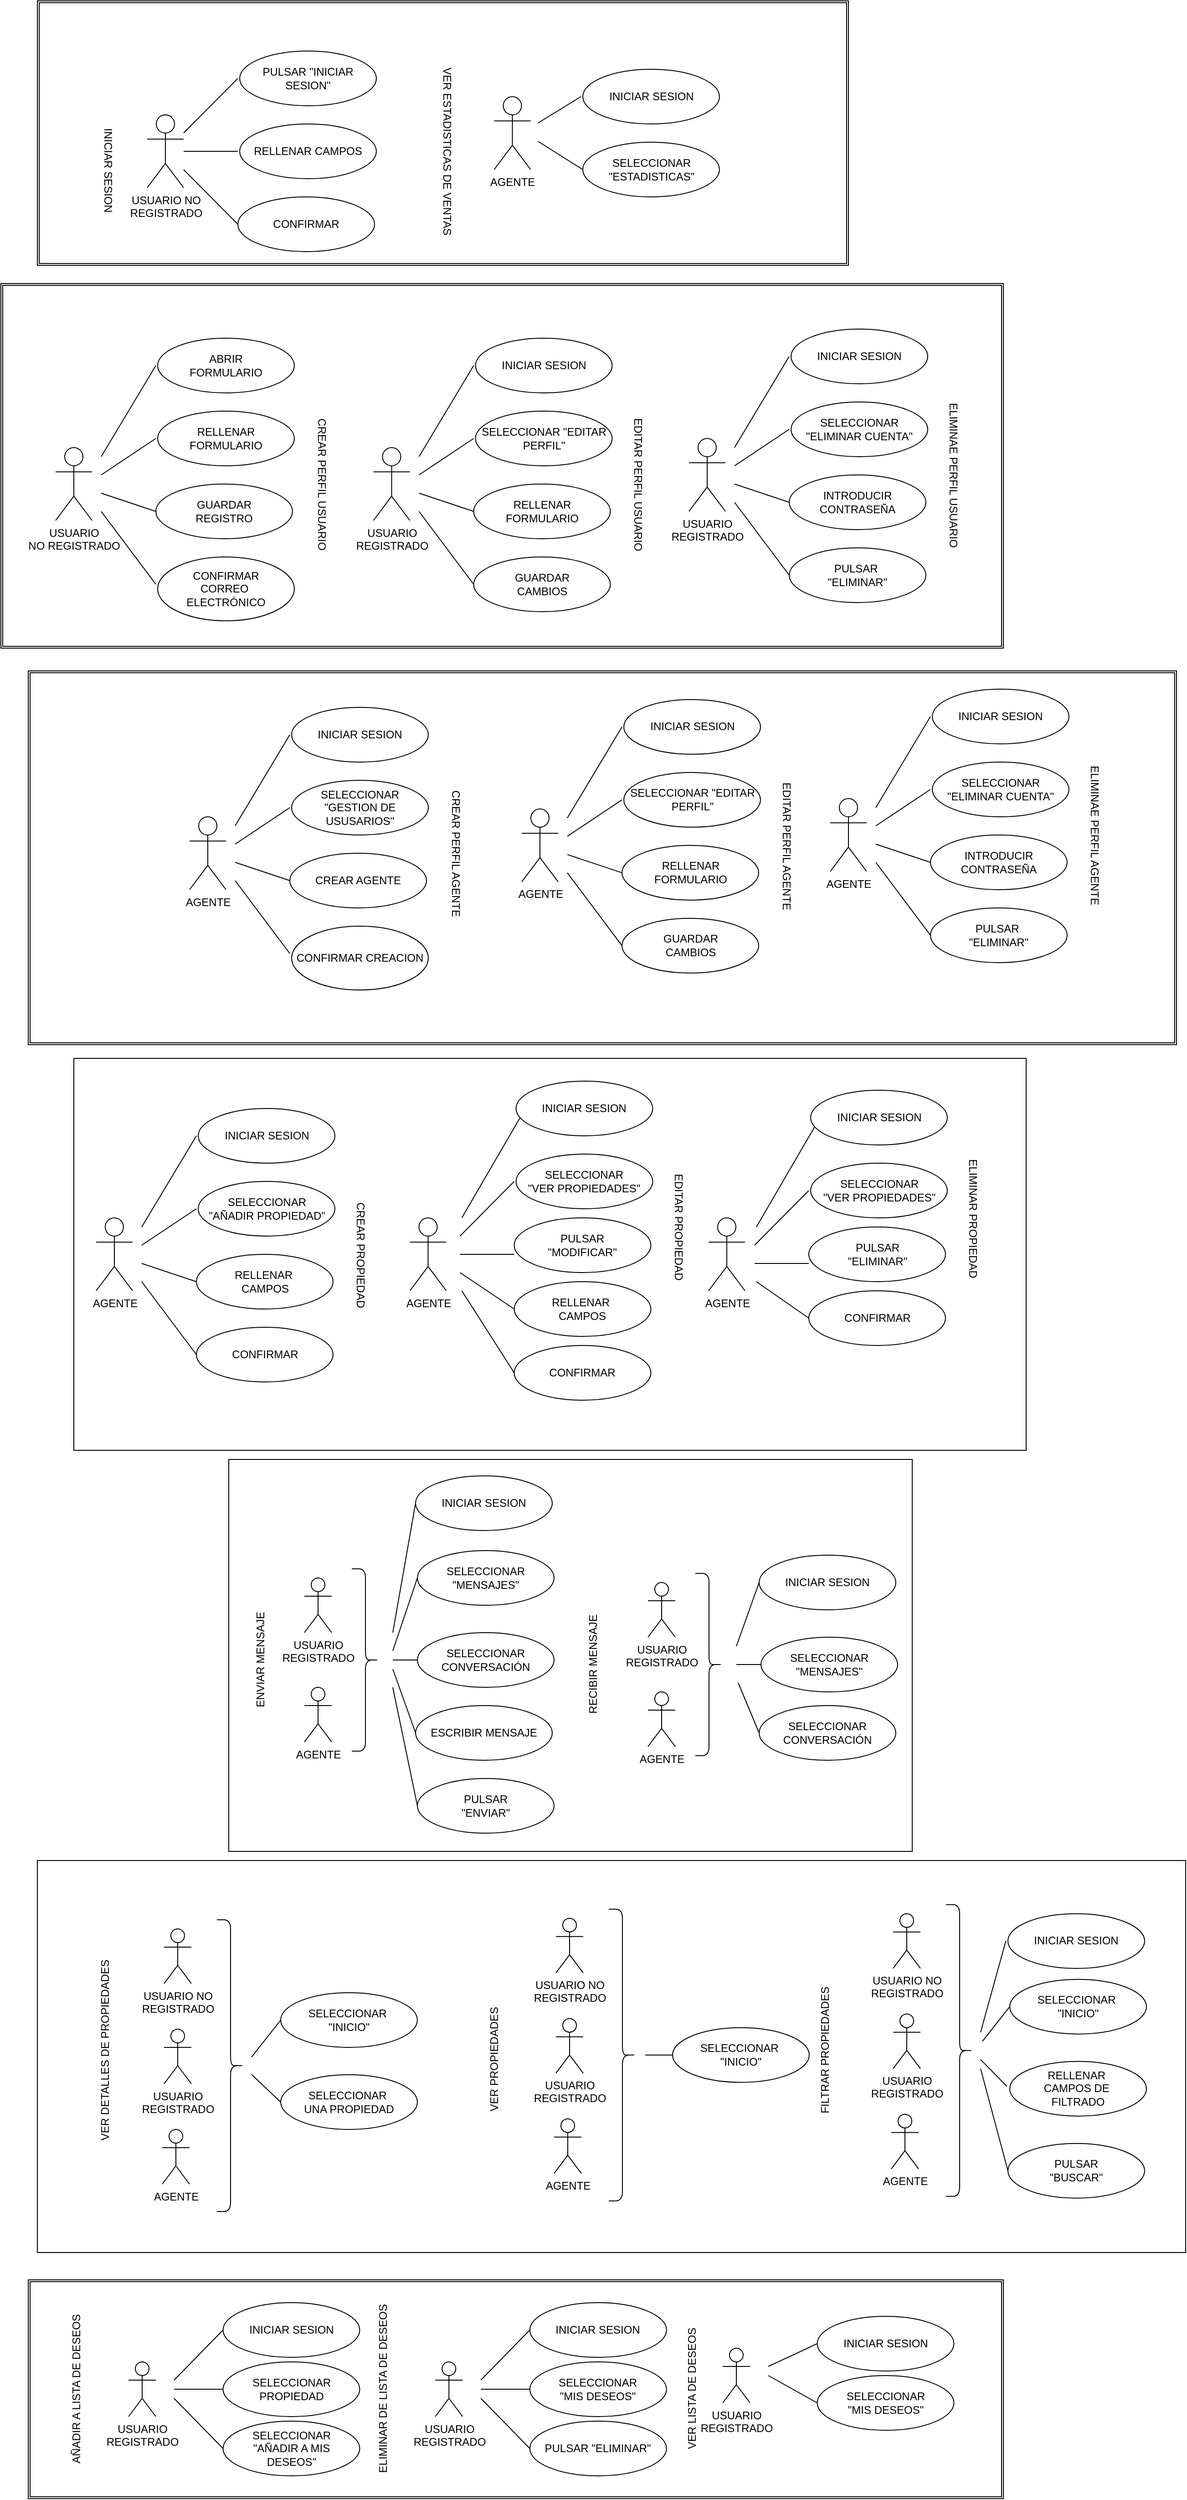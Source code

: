 <mxfile version="12.6.5" type="device"><diagram id="ynk-E4vtfNziUYDBdAYP" name="Page-1"><mxGraphModel dx="1385" dy="685" grid="1" gridSize="10" guides="1" tooltips="1" connect="1" arrows="1" fold="1" page="1" pageScale="1" pageWidth="827" pageHeight="1169" math="0" shadow="0"><root><mxCell id="0"/><mxCell id="1" parent="0"/><mxCell id="t_acJLf5edEPsZy-RERW-219" value="" style="shape=ext;double=1;rounded=0;whiteSpace=wrap;html=1;" vertex="1" parent="1"><mxGeometry x="350" y="3160" width="1070" height="240" as="geometry"/></mxCell><mxCell id="t_acJLf5edEPsZy-RERW-179" value="SELECCIONAR&lt;br&gt;PROPIEDAD" style="ellipse;whiteSpace=wrap;html=1;" vertex="1" parent="1"><mxGeometry x="563.75" y="3250" width="150" height="60" as="geometry"/></mxCell><mxCell id="t_acJLf5edEPsZy-RERW-180" value="" style="endArrow=none;html=1;fontStyle=1;exitX=0;exitY=0.5;exitDx=0;exitDy=0;" edge="1" parent="1" source="t_acJLf5edEPsZy-RERW-179"><mxGeometry width="50" height="50" relative="1" as="geometry"><mxPoint x="560" y="3280" as="sourcePoint"/><mxPoint x="510" y="3280" as="targetPoint"/></mxGeometry></mxCell><mxCell id="t_acJLf5edEPsZy-RERW-181" value="AÑADIR A LISTA DE DESEOS" style="text;html=1;align=center;verticalAlign=middle;resizable=0;points=[];autosize=1;rotation=-90;" vertex="1" parent="1"><mxGeometry x="313" y="3270" width="180" height="20" as="geometry"/></mxCell><mxCell id="t_acJLf5edEPsZy-RERW-182" value="SELECCIONAR&lt;br&gt;&quot;AÑADIR A MIS &lt;br&gt;DESEOS&quot;" style="ellipse;whiteSpace=wrap;html=1;" vertex="1" parent="1"><mxGeometry x="563.75" y="3315" width="150" height="60" as="geometry"/></mxCell><mxCell id="t_acJLf5edEPsZy-RERW-183" value="" style="endArrow=none;html=1;fontStyle=1;exitX=0;exitY=0.5;exitDx=0;exitDy=0;" edge="1" parent="1" source="t_acJLf5edEPsZy-RERW-182"><mxGeometry width="50" height="50" relative="1" as="geometry"><mxPoint x="570" y="3340" as="sourcePoint"/><mxPoint x="510" y="3290" as="targetPoint"/></mxGeometry></mxCell><mxCell id="t_acJLf5edEPsZy-RERW-184" value="USUARIO&lt;br&gt;REGISTRADO" style="shape=umlActor;verticalLabelPosition=bottom;labelBackgroundColor=#ffffff;verticalAlign=top;html=1;outlineConnect=0;" vertex="1" parent="1"><mxGeometry x="460" y="3250" width="30" height="60" as="geometry"/></mxCell><mxCell id="t_acJLf5edEPsZy-RERW-200" value="" style="group" vertex="1" connectable="0" parent="1"><mxGeometry x="400" y="1820" width="1061.5" height="430" as="geometry"/></mxCell><mxCell id="t_acJLf5edEPsZy-RERW-197" value="" style="rounded=0;whiteSpace=wrap;html=1;" vertex="1" parent="t_acJLf5edEPsZy-RERW-200"><mxGeometry width="1045" height="430" as="geometry"/></mxCell><mxCell id="t_acJLf5edEPsZy-RERW-75" value="AGENTE" style="shape=umlActor;verticalLabelPosition=bottom;labelBackgroundColor=#ffffff;verticalAlign=top;html=1;outlineConnect=0;" vertex="1" parent="t_acJLf5edEPsZy-RERW-200"><mxGeometry x="24.5" y="175" width="40" height="80" as="geometry"/></mxCell><mxCell id="t_acJLf5edEPsZy-RERW-76" value="" style="endArrow=none;html=1;entryX=0;entryY=0.5;entryDx=0;entryDy=0;" edge="1" parent="t_acJLf5edEPsZy-RERW-200"><mxGeometry width="50" height="50" relative="1" as="geometry"><mxPoint x="74.5" y="185" as="sourcePoint"/><mxPoint x="134.5" y="85" as="targetPoint"/></mxGeometry></mxCell><mxCell id="t_acJLf5edEPsZy-RERW-77" value="" style="endArrow=none;html=1;entryX=0;entryY=0.5;entryDx=0;entryDy=0;" edge="1" parent="t_acJLf5edEPsZy-RERW-200"><mxGeometry width="50" height="50" relative="1" as="geometry"><mxPoint x="74.5" y="205" as="sourcePoint"/><mxPoint x="134.5" y="165" as="targetPoint"/></mxGeometry></mxCell><mxCell id="t_acJLf5edEPsZy-RERW-78" value="" style="endArrow=none;html=1;exitX=0;exitY=0.5;exitDx=0;exitDy=0;" edge="1" parent="t_acJLf5edEPsZy-RERW-200"><mxGeometry width="50" height="50" relative="1" as="geometry"><mxPoint x="134.5" y="245" as="sourcePoint"/><mxPoint x="74.5" y="225" as="targetPoint"/></mxGeometry></mxCell><mxCell id="t_acJLf5edEPsZy-RERW-79" value="RELLENAR&amp;nbsp;&lt;br&gt;CAMPOS" style="ellipse;whiteSpace=wrap;html=1;" vertex="1" parent="t_acJLf5edEPsZy-RERW-200"><mxGeometry x="134.5" y="215" width="150" height="60" as="geometry"/></mxCell><mxCell id="t_acJLf5edEPsZy-RERW-80" value="SELECCIONAR&lt;br&gt;&quot;AÑADIR PROPIEDAD&quot;" style="ellipse;whiteSpace=wrap;html=1;" vertex="1" parent="t_acJLf5edEPsZy-RERW-200"><mxGeometry x="136.5" y="135" width="150" height="60" as="geometry"/></mxCell><mxCell id="t_acJLf5edEPsZy-RERW-81" value="INICIAR SESION" style="ellipse;whiteSpace=wrap;html=1;" vertex="1" parent="t_acJLf5edEPsZy-RERW-200"><mxGeometry x="136.5" y="55" width="150" height="60" as="geometry"/></mxCell><mxCell id="t_acJLf5edEPsZy-RERW-82" value="CONFIRMAR" style="ellipse;whiteSpace=wrap;html=1;" vertex="1" parent="t_acJLf5edEPsZy-RERW-200"><mxGeometry x="134.5" y="295" width="150" height="60" as="geometry"/></mxCell><mxCell id="t_acJLf5edEPsZy-RERW-83" value="" style="endArrow=none;html=1;exitX=0;exitY=0.5;exitDx=0;exitDy=0;" edge="1" parent="t_acJLf5edEPsZy-RERW-200" source="t_acJLf5edEPsZy-RERW-82"><mxGeometry width="50" height="50" relative="1" as="geometry"><mxPoint x="144.5" y="255" as="sourcePoint"/><mxPoint x="74.5" y="245" as="targetPoint"/></mxGeometry></mxCell><mxCell id="t_acJLf5edEPsZy-RERW-84" value="CREAR PROPIEDAD" style="text;html=1;align=center;verticalAlign=middle;resizable=0;points=[];autosize=1;rotation=90;" vertex="1" parent="t_acJLf5edEPsZy-RERW-200"><mxGeometry x="249.5" y="205" width="130" height="20" as="geometry"/></mxCell><mxCell id="t_acJLf5edEPsZy-RERW-85" value="AGENTE" style="shape=umlActor;verticalLabelPosition=bottom;labelBackgroundColor=#ffffff;verticalAlign=top;html=1;outlineConnect=0;" vertex="1" parent="t_acJLf5edEPsZy-RERW-200"><mxGeometry x="368.75" y="175" width="40" height="80" as="geometry"/></mxCell><mxCell id="t_acJLf5edEPsZy-RERW-86" value="" style="endArrow=none;html=1;entryX=0;entryY=0.5;entryDx=0;entryDy=0;" edge="1" parent="t_acJLf5edEPsZy-RERW-200"><mxGeometry width="50" height="50" relative="1" as="geometry"><mxPoint x="425.75" y="175" as="sourcePoint"/><mxPoint x="489.75" y="65" as="targetPoint"/></mxGeometry></mxCell><mxCell id="t_acJLf5edEPsZy-RERW-87" value="" style="endArrow=none;html=1;entryX=0;entryY=0.5;entryDx=0;entryDy=0;" edge="1" parent="t_acJLf5edEPsZy-RERW-200"><mxGeometry width="50" height="50" relative="1" as="geometry"><mxPoint x="423.75" y="195" as="sourcePoint"/><mxPoint x="483.25" y="135" as="targetPoint"/></mxGeometry></mxCell><mxCell id="t_acJLf5edEPsZy-RERW-88" value="" style="endArrow=none;html=1;exitX=0;exitY=0.5;exitDx=0;exitDy=0;" edge="1" parent="t_acJLf5edEPsZy-RERW-200"><mxGeometry width="50" height="50" relative="1" as="geometry"><mxPoint x="483.25" y="215" as="sourcePoint"/><mxPoint x="423.75" y="215" as="targetPoint"/></mxGeometry></mxCell><mxCell id="t_acJLf5edEPsZy-RERW-89" value="PULSAR&lt;br&gt;&quot;MODIFICAR&quot;" style="ellipse;whiteSpace=wrap;html=1;" vertex="1" parent="t_acJLf5edEPsZy-RERW-200"><mxGeometry x="483.25" y="175" width="150" height="60" as="geometry"/></mxCell><mxCell id="t_acJLf5edEPsZy-RERW-90" value="SELECCIONAR&lt;br&gt;&quot;VER PROPIEDADES&quot;" style="ellipse;whiteSpace=wrap;html=1;" vertex="1" parent="t_acJLf5edEPsZy-RERW-200"><mxGeometry x="485.25" y="105" width="150" height="60" as="geometry"/></mxCell><mxCell id="t_acJLf5edEPsZy-RERW-91" value="INICIAR SESION" style="ellipse;whiteSpace=wrap;html=1;" vertex="1" parent="t_acJLf5edEPsZy-RERW-200"><mxGeometry x="485.25" y="25" width="150" height="60" as="geometry"/></mxCell><mxCell id="t_acJLf5edEPsZy-RERW-92" value="RELLENAR&amp;nbsp;&lt;br&gt;CAMPOS" style="ellipse;whiteSpace=wrap;html=1;" vertex="1" parent="t_acJLf5edEPsZy-RERW-200"><mxGeometry x="483.25" y="245" width="150" height="60" as="geometry"/></mxCell><mxCell id="t_acJLf5edEPsZy-RERW-93" value="" style="endArrow=none;html=1;exitX=0;exitY=0.5;exitDx=0;exitDy=0;" edge="1" parent="t_acJLf5edEPsZy-RERW-200" source="t_acJLf5edEPsZy-RERW-92"><mxGeometry width="50" height="50" relative="1" as="geometry"><mxPoint x="493.25" y="225" as="sourcePoint"/><mxPoint x="423.75" y="235" as="targetPoint"/></mxGeometry></mxCell><mxCell id="t_acJLf5edEPsZy-RERW-94" value="EDITAR PROPIEDAD" style="text;html=1;align=center;verticalAlign=middle;resizable=0;points=[];autosize=1;rotation=90;" vertex="1" parent="t_acJLf5edEPsZy-RERW-200"><mxGeometry x="598.25" y="175" width="130" height="20" as="geometry"/></mxCell><mxCell id="t_acJLf5edEPsZy-RERW-95" value="CONFIRMAR" style="ellipse;whiteSpace=wrap;html=1;" vertex="1" parent="t_acJLf5edEPsZy-RERW-200"><mxGeometry x="483.25" y="315" width="150" height="60" as="geometry"/></mxCell><mxCell id="t_acJLf5edEPsZy-RERW-96" value="" style="endArrow=none;html=1;exitX=0;exitY=0.5;exitDx=0;exitDy=0;" edge="1" parent="t_acJLf5edEPsZy-RERW-200" source="t_acJLf5edEPsZy-RERW-95"><mxGeometry width="50" height="50" relative="1" as="geometry"><mxPoint x="493.25" y="285" as="sourcePoint"/><mxPoint x="425.75" y="255" as="targetPoint"/></mxGeometry></mxCell><mxCell id="t_acJLf5edEPsZy-RERW-97" value="AGENTE" style="shape=umlActor;verticalLabelPosition=bottom;labelBackgroundColor=#ffffff;verticalAlign=top;html=1;outlineConnect=0;" vertex="1" parent="t_acJLf5edEPsZy-RERW-200"><mxGeometry x="696.5" y="175" width="40" height="80" as="geometry"/></mxCell><mxCell id="t_acJLf5edEPsZy-RERW-98" value="" style="endArrow=none;html=1;entryX=0;entryY=0.5;entryDx=0;entryDy=0;" edge="1" parent="t_acJLf5edEPsZy-RERW-200"><mxGeometry width="50" height="50" relative="1" as="geometry"><mxPoint x="749" y="185" as="sourcePoint"/><mxPoint x="813" y="75" as="targetPoint"/></mxGeometry></mxCell><mxCell id="t_acJLf5edEPsZy-RERW-99" value="" style="endArrow=none;html=1;entryX=0;entryY=0.5;entryDx=0;entryDy=0;" edge="1" parent="t_acJLf5edEPsZy-RERW-200"><mxGeometry width="50" height="50" relative="1" as="geometry"><mxPoint x="747" y="205" as="sourcePoint"/><mxPoint x="806.5" y="145" as="targetPoint"/></mxGeometry></mxCell><mxCell id="t_acJLf5edEPsZy-RERW-100" value="" style="endArrow=none;html=1;exitX=0;exitY=0.5;exitDx=0;exitDy=0;" edge="1" parent="t_acJLf5edEPsZy-RERW-200"><mxGeometry width="50" height="50" relative="1" as="geometry"><mxPoint x="806.5" y="225" as="sourcePoint"/><mxPoint x="747" y="225" as="targetPoint"/></mxGeometry></mxCell><mxCell id="t_acJLf5edEPsZy-RERW-101" value="PULSAR&lt;br&gt;&quot;ELIMINAR&quot;" style="ellipse;whiteSpace=wrap;html=1;" vertex="1" parent="t_acJLf5edEPsZy-RERW-200"><mxGeometry x="806.5" y="185" width="150" height="60" as="geometry"/></mxCell><mxCell id="t_acJLf5edEPsZy-RERW-102" value="SELECCIONAR&lt;br&gt;&quot;VER PROPIEDADES&quot;" style="ellipse;whiteSpace=wrap;html=1;" vertex="1" parent="t_acJLf5edEPsZy-RERW-200"><mxGeometry x="808.5" y="115" width="150" height="60" as="geometry"/></mxCell><mxCell id="t_acJLf5edEPsZy-RERW-103" value="INICIAR SESION" style="ellipse;whiteSpace=wrap;html=1;" vertex="1" parent="t_acJLf5edEPsZy-RERW-200"><mxGeometry x="808.5" y="35" width="150" height="60" as="geometry"/></mxCell><mxCell id="t_acJLf5edEPsZy-RERW-104" value="ELIMINAR PROPIEDAD" style="text;html=1;align=center;verticalAlign=middle;resizable=0;points=[];autosize=1;rotation=90;" vertex="1" parent="t_acJLf5edEPsZy-RERW-200"><mxGeometry x="911.5" y="165" width="150" height="20" as="geometry"/></mxCell><mxCell id="t_acJLf5edEPsZy-RERW-105" value="CONFIRMAR" style="ellipse;whiteSpace=wrap;html=1;" vertex="1" parent="t_acJLf5edEPsZy-RERW-200"><mxGeometry x="806.5" y="255" width="150" height="60" as="geometry"/></mxCell><mxCell id="t_acJLf5edEPsZy-RERW-106" value="" style="endArrow=none;html=1;exitX=0;exitY=0.5;exitDx=0;exitDy=0;" edge="1" parent="t_acJLf5edEPsZy-RERW-200" source="t_acJLf5edEPsZy-RERW-105"><mxGeometry width="50" height="50" relative="1" as="geometry"><mxPoint x="816.5" y="295" as="sourcePoint"/><mxPoint x="749" y="245" as="targetPoint"/></mxGeometry></mxCell><mxCell id="t_acJLf5edEPsZy-RERW-201" value="INICIAR SESION" style="ellipse;whiteSpace=wrap;html=1;" vertex="1" parent="1"><mxGeometry x="563.75" y="3185" width="150" height="60" as="geometry"/></mxCell><mxCell id="t_acJLf5edEPsZy-RERW-202" value="" style="endArrow=none;html=1;fontStyle=1;exitX=0;exitY=0.5;exitDx=0;exitDy=0;" edge="1" parent="1" source="t_acJLf5edEPsZy-RERW-201"><mxGeometry width="50" height="50" relative="1" as="geometry"><mxPoint x="573.75" y="3355.0" as="sourcePoint"/><mxPoint x="510" y="3270" as="targetPoint"/></mxGeometry></mxCell><mxCell id="t_acJLf5edEPsZy-RERW-203" value="SELECCIONAR&lt;br&gt;&quot;MIS DESEOS&quot;" style="ellipse;whiteSpace=wrap;html=1;" vertex="1" parent="1"><mxGeometry x="900.38" y="3250" width="150" height="60" as="geometry"/></mxCell><mxCell id="t_acJLf5edEPsZy-RERW-204" value="" style="endArrow=none;html=1;fontStyle=1;exitX=0;exitY=0.5;exitDx=0;exitDy=0;" edge="1" parent="1" source="t_acJLf5edEPsZy-RERW-203"><mxGeometry width="50" height="50" relative="1" as="geometry"><mxPoint x="896.63" y="3280" as="sourcePoint"/><mxPoint x="846.63" y="3280" as="targetPoint"/></mxGeometry></mxCell><mxCell id="t_acJLf5edEPsZy-RERW-205" value="ELIMINAR DE LISTA DE DESEOS" style="text;html=1;align=center;verticalAlign=middle;resizable=0;points=[];autosize=1;rotation=-90;" vertex="1" parent="1"><mxGeometry x="639.63" y="3270" width="200" height="20" as="geometry"/></mxCell><mxCell id="t_acJLf5edEPsZy-RERW-206" value="PULSAR &quot;ELIMINAR&quot;" style="ellipse;whiteSpace=wrap;html=1;" vertex="1" parent="1"><mxGeometry x="900.38" y="3315" width="150" height="60" as="geometry"/></mxCell><mxCell id="t_acJLf5edEPsZy-RERW-207" value="" style="endArrow=none;html=1;fontStyle=1;exitX=0;exitY=0.5;exitDx=0;exitDy=0;" edge="1" parent="1" source="t_acJLf5edEPsZy-RERW-206"><mxGeometry width="50" height="50" relative="1" as="geometry"><mxPoint x="906.63" y="3340" as="sourcePoint"/><mxPoint x="846.63" y="3290" as="targetPoint"/></mxGeometry></mxCell><mxCell id="t_acJLf5edEPsZy-RERW-208" value="USUARIO&lt;br&gt;REGISTRADO" style="shape=umlActor;verticalLabelPosition=bottom;labelBackgroundColor=#ffffff;verticalAlign=top;html=1;outlineConnect=0;" vertex="1" parent="1"><mxGeometry x="796.63" y="3250" width="30" height="60" as="geometry"/></mxCell><mxCell id="t_acJLf5edEPsZy-RERW-209" value="INICIAR SESION" style="ellipse;whiteSpace=wrap;html=1;" vertex="1" parent="1"><mxGeometry x="900.38" y="3185" width="150" height="60" as="geometry"/></mxCell><mxCell id="t_acJLf5edEPsZy-RERW-210" value="" style="endArrow=none;html=1;fontStyle=1;exitX=0;exitY=0.5;exitDx=0;exitDy=0;" edge="1" parent="1" source="t_acJLf5edEPsZy-RERW-209"><mxGeometry width="50" height="50" relative="1" as="geometry"><mxPoint x="910.38" y="3355.0" as="sourcePoint"/><mxPoint x="846.63" y="3270" as="targetPoint"/></mxGeometry></mxCell><mxCell id="t_acJLf5edEPsZy-RERW-211" value="SELECCIONAR&lt;br&gt;&quot;MIS DESEOS&quot;" style="ellipse;whiteSpace=wrap;html=1;" vertex="1" parent="1"><mxGeometry x="1215.75" y="3265" width="150" height="60" as="geometry"/></mxCell><mxCell id="t_acJLf5edEPsZy-RERW-212" value="" style="endArrow=none;html=1;fontStyle=1;exitX=0;exitY=0.5;exitDx=0;exitDy=0;" edge="1" parent="1" source="t_acJLf5edEPsZy-RERW-211"><mxGeometry width="50" height="50" relative="1" as="geometry"><mxPoint x="1212" y="3265" as="sourcePoint"/><mxPoint x="1162" y="3265" as="targetPoint"/></mxGeometry></mxCell><mxCell id="t_acJLf5edEPsZy-RERW-215" value="USUARIO&lt;br&gt;REGISTRADO" style="shape=umlActor;verticalLabelPosition=bottom;labelBackgroundColor=#ffffff;verticalAlign=top;html=1;outlineConnect=0;" vertex="1" parent="1"><mxGeometry x="1112" y="3235" width="30" height="60" as="geometry"/></mxCell><mxCell id="t_acJLf5edEPsZy-RERW-216" value="INICIAR SESION" style="ellipse;whiteSpace=wrap;html=1;" vertex="1" parent="1"><mxGeometry x="1215.75" y="3200" width="150" height="60" as="geometry"/></mxCell><mxCell id="t_acJLf5edEPsZy-RERW-217" value="" style="endArrow=none;html=1;fontStyle=1;exitX=0;exitY=0.5;exitDx=0;exitDy=0;" edge="1" parent="1" source="t_acJLf5edEPsZy-RERW-216"><mxGeometry width="50" height="50" relative="1" as="geometry"><mxPoint x="1225.75" y="3340.0" as="sourcePoint"/><mxPoint x="1162" y="3255" as="targetPoint"/></mxGeometry></mxCell><mxCell id="t_acJLf5edEPsZy-RERW-218" value="VER LISTA DE DESEOS" style="text;html=1;align=center;verticalAlign=middle;resizable=0;points=[];autosize=1;rotation=-90;" vertex="1" parent="1"><mxGeometry x="1003.5" y="3270" width="150" height="20" as="geometry"/></mxCell><mxCell id="t_acJLf5edEPsZy-RERW-220" value="" style="group" vertex="1" connectable="0" parent="1"><mxGeometry x="545" y="2260" width="775" height="430" as="geometry"/></mxCell><mxCell id="t_acJLf5edEPsZy-RERW-195" value="" style="rounded=0;whiteSpace=wrap;html=1;" vertex="1" parent="t_acJLf5edEPsZy-RERW-220"><mxGeometry x="25" width="750" height="430" as="geometry"/></mxCell><mxCell id="t_acJLf5edEPsZy-RERW-138" value="USUARIO&lt;br&gt;REGISTRADO" style="shape=umlActor;verticalLabelPosition=bottom;labelBackgroundColor=#ffffff;verticalAlign=top;html=1;outlineConnect=0;" vertex="1" parent="t_acJLf5edEPsZy-RERW-220"><mxGeometry x="108" y="130" width="30" height="60" as="geometry"/></mxCell><mxCell id="t_acJLf5edEPsZy-RERW-139" value="AGENTE" style="shape=umlActor;verticalLabelPosition=bottom;labelBackgroundColor=#ffffff;verticalAlign=top;html=1;outlineConnect=0;" vertex="1" parent="t_acJLf5edEPsZy-RERW-220"><mxGeometry x="108" y="250" width="30" height="60" as="geometry"/></mxCell><mxCell id="t_acJLf5edEPsZy-RERW-140" value="" style="shape=curlyBracket;whiteSpace=wrap;html=1;rounded=1;rotation=-180;" vertex="1" parent="t_acJLf5edEPsZy-RERW-220"><mxGeometry x="160" y="120" width="30" height="200" as="geometry"/></mxCell><mxCell id="t_acJLf5edEPsZy-RERW-141" value="SELECCIONAR&lt;br&gt;&quot;MENSAJES&quot;" style="ellipse;whiteSpace=wrap;html=1;" vertex="1" parent="t_acJLf5edEPsZy-RERW-220"><mxGeometry x="232" y="100" width="150" height="60" as="geometry"/></mxCell><mxCell id="t_acJLf5edEPsZy-RERW-142" value="" style="endArrow=none;html=1;exitX=0;exitY=0.5;exitDx=0;exitDy=0;fontStyle=1" edge="1" parent="t_acJLf5edEPsZy-RERW-220" source="t_acJLf5edEPsZy-RERW-141"><mxGeometry width="50" height="50" relative="1" as="geometry"><mxPoint x="741.5" y="210" as="sourcePoint"/><mxPoint x="205" y="210" as="targetPoint"/></mxGeometry></mxCell><mxCell id="t_acJLf5edEPsZy-RERW-143" value="ENVIAR MENSAJE" style="text;html=1;align=center;verticalAlign=middle;resizable=0;points=[];autosize=1;rotation=-90;" vertex="1" parent="t_acJLf5edEPsZy-RERW-220"><mxGeometry y="210" width="120" height="20" as="geometry"/></mxCell><mxCell id="t_acJLf5edEPsZy-RERW-144" value="SELECCIONAR&lt;br&gt;CONVERSACIÓN" style="ellipse;whiteSpace=wrap;html=1;" vertex="1" parent="t_acJLf5edEPsZy-RERW-220"><mxGeometry x="232" y="190" width="150" height="60" as="geometry"/></mxCell><mxCell id="t_acJLf5edEPsZy-RERW-145" value="ESCRIBIR MENSAJE" style="ellipse;whiteSpace=wrap;html=1;" vertex="1" parent="t_acJLf5edEPsZy-RERW-220"><mxGeometry x="230" y="270" width="150" height="60" as="geometry"/></mxCell><mxCell id="t_acJLf5edEPsZy-RERW-146" value="" style="endArrow=none;html=1;fontStyle=1" edge="1" parent="t_acJLf5edEPsZy-RERW-220"><mxGeometry width="50" height="50" relative="1" as="geometry"><mxPoint x="232" y="220" as="sourcePoint"/><mxPoint x="205" y="220" as="targetPoint"/></mxGeometry></mxCell><mxCell id="t_acJLf5edEPsZy-RERW-147" value="" style="endArrow=none;html=1;fontStyle=1;exitX=0;exitY=0.5;exitDx=0;exitDy=0;" edge="1" parent="t_acJLf5edEPsZy-RERW-220" source="t_acJLf5edEPsZy-RERW-148"><mxGeometry width="50" height="50" relative="1" as="geometry"><mxPoint x="242.0" y="220" as="sourcePoint"/><mxPoint x="205" y="250" as="targetPoint"/></mxGeometry></mxCell><mxCell id="t_acJLf5edEPsZy-RERW-148" value="PULSAR&lt;br&gt;&quot;ENVIAR&quot;" style="ellipse;whiteSpace=wrap;html=1;" vertex="1" parent="t_acJLf5edEPsZy-RERW-220"><mxGeometry x="232" y="350" width="150" height="60" as="geometry"/></mxCell><mxCell id="t_acJLf5edEPsZy-RERW-151" value="" style="endArrow=none;html=1;fontStyle=1;exitX=0;exitY=0.5;exitDx=0;exitDy=0;" edge="1" parent="t_acJLf5edEPsZy-RERW-220" source="t_acJLf5edEPsZy-RERW-145"><mxGeometry width="50" height="50" relative="1" as="geometry"><mxPoint x="242" y="230" as="sourcePoint"/><mxPoint x="205" y="230" as="targetPoint"/></mxGeometry></mxCell><mxCell id="t_acJLf5edEPsZy-RERW-156" value="SELECCIONAR&lt;br&gt;&quot;MENSAJES&quot;" style="ellipse;whiteSpace=wrap;html=1;" vertex="1" parent="t_acJLf5edEPsZy-RERW-220"><mxGeometry x="609" y="195" width="150" height="60" as="geometry"/></mxCell><mxCell id="t_acJLf5edEPsZy-RERW-157" value="" style="endArrow=none;html=1;exitX=0;exitY=0.5;exitDx=0;exitDy=0;fontStyle=1" edge="1" parent="t_acJLf5edEPsZy-RERW-220" source="t_acJLf5edEPsZy-RERW-156"><mxGeometry width="50" height="50" relative="1" as="geometry"><mxPoint x="1118.5" y="225" as="sourcePoint"/><mxPoint x="582" y="225" as="targetPoint"/></mxGeometry></mxCell><mxCell id="t_acJLf5edEPsZy-RERW-158" value="RECIBIR MENSAJE" style="text;html=1;align=center;verticalAlign=middle;resizable=0;points=[];autosize=1;rotation=-90;" vertex="1" parent="t_acJLf5edEPsZy-RERW-220"><mxGeometry x="365" y="215" width="120" height="20" as="geometry"/></mxCell><mxCell id="t_acJLf5edEPsZy-RERW-159" value="SELECCIONAR&lt;br&gt;CONVERSACIÓN" style="ellipse;whiteSpace=wrap;html=1;" vertex="1" parent="t_acJLf5edEPsZy-RERW-220"><mxGeometry x="607" y="270" width="150" height="60" as="geometry"/></mxCell><mxCell id="t_acJLf5edEPsZy-RERW-161" value="" style="endArrow=none;html=1;fontStyle=1;exitX=0;exitY=0.5;exitDx=0;exitDy=0;" edge="1" parent="t_acJLf5edEPsZy-RERW-220" source="t_acJLf5edEPsZy-RERW-159"><mxGeometry width="50" height="50" relative="1" as="geometry"><mxPoint x="609" y="235" as="sourcePoint"/><mxPoint x="584" y="245" as="targetPoint"/></mxGeometry></mxCell><mxCell id="t_acJLf5edEPsZy-RERW-167" value="USUARIO&lt;br&gt;REGISTRADO" style="shape=umlActor;verticalLabelPosition=bottom;labelBackgroundColor=#ffffff;verticalAlign=top;html=1;outlineConnect=0;" vertex="1" parent="t_acJLf5edEPsZy-RERW-220"><mxGeometry x="485" y="135" width="30" height="60" as="geometry"/></mxCell><mxCell id="t_acJLf5edEPsZy-RERW-168" value="AGENTE" style="shape=umlActor;verticalLabelPosition=bottom;labelBackgroundColor=#ffffff;verticalAlign=top;html=1;outlineConnect=0;" vertex="1" parent="t_acJLf5edEPsZy-RERW-220"><mxGeometry x="485" y="255" width="30" height="60" as="geometry"/></mxCell><mxCell id="t_acJLf5edEPsZy-RERW-169" value="" style="shape=curlyBracket;whiteSpace=wrap;html=1;rounded=1;rotation=-180;" vertex="1" parent="t_acJLf5edEPsZy-RERW-220"><mxGeometry x="537" y="125" width="30" height="200" as="geometry"/></mxCell><mxCell id="t_acJLf5edEPsZy-RERW-188" value="INICIAR SESION" style="ellipse;whiteSpace=wrap;html=1;" vertex="1" parent="t_acJLf5edEPsZy-RERW-220"><mxGeometry x="230" y="18" width="150" height="60" as="geometry"/></mxCell><mxCell id="t_acJLf5edEPsZy-RERW-190" value="" style="endArrow=none;html=1;exitX=0;exitY=0.5;exitDx=0;exitDy=0;fontStyle=1" edge="1" parent="t_acJLf5edEPsZy-RERW-220" source="t_acJLf5edEPsZy-RERW-188"><mxGeometry width="50" height="50" relative="1" as="geometry"><mxPoint x="242" y="140" as="sourcePoint"/><mxPoint x="205" y="190" as="targetPoint"/></mxGeometry></mxCell><mxCell id="t_acJLf5edEPsZy-RERW-191" value="INICIAR SESION" style="ellipse;whiteSpace=wrap;html=1;" vertex="1" parent="t_acJLf5edEPsZy-RERW-220"><mxGeometry x="607" y="105" width="150" height="60" as="geometry"/></mxCell><mxCell id="t_acJLf5edEPsZy-RERW-192" value="" style="endArrow=none;html=1;fontStyle=1;exitX=0;exitY=0.5;exitDx=0;exitDy=0;" edge="1" parent="t_acJLf5edEPsZy-RERW-220" source="t_acJLf5edEPsZy-RERW-191"><mxGeometry width="50" height="50" relative="1" as="geometry"><mxPoint x="617.0" y="310" as="sourcePoint"/><mxPoint x="582" y="205" as="targetPoint"/></mxGeometry></mxCell><mxCell id="t_acJLf5edEPsZy-RERW-221" value="" style="group" vertex="1" connectable="0" parent="1"><mxGeometry x="350" y="1395" width="1260" height="410" as="geometry"/></mxCell><mxCell id="t_acJLf5edEPsZy-RERW-199" value="" style="shape=ext;double=1;rounded=0;whiteSpace=wrap;html=1;" vertex="1" parent="t_acJLf5edEPsZy-RERW-221"><mxGeometry width="1260" height="410" as="geometry"/></mxCell><mxCell id="t_acJLf5edEPsZy-RERW-31" value="CONFIRMAR CREACION" style="ellipse;whiteSpace=wrap;html=1;" vertex="1" parent="t_acJLf5edEPsZy-RERW-221"><mxGeometry x="289" y="280" width="150" height="70" as="geometry"/></mxCell><mxCell id="t_acJLf5edEPsZy-RERW-32" value="AGENTE" style="shape=umlActor;verticalLabelPosition=bottom;labelBackgroundColor=#ffffff;verticalAlign=top;html=1;outlineConnect=0;" vertex="1" parent="t_acJLf5edEPsZy-RERW-221"><mxGeometry x="541.5" y="151.43" width="40" height="80" as="geometry"/></mxCell><mxCell id="t_acJLf5edEPsZy-RERW-33" value="" style="endArrow=none;html=1;entryX=0;entryY=0.5;entryDx=0;entryDy=0;" edge="1" parent="t_acJLf5edEPsZy-RERW-221"><mxGeometry width="50" height="50" relative="1" as="geometry"><mxPoint x="591.5" y="161.43" as="sourcePoint"/><mxPoint x="651.5" y="61.43" as="targetPoint"/></mxGeometry></mxCell><mxCell id="t_acJLf5edEPsZy-RERW-34" value="" style="endArrow=none;html=1;entryX=0;entryY=0.5;entryDx=0;entryDy=0;" edge="1" parent="t_acJLf5edEPsZy-RERW-221"><mxGeometry width="50" height="50" relative="1" as="geometry"><mxPoint x="591.5" y="181.43" as="sourcePoint"/><mxPoint x="651.5" y="141.43" as="targetPoint"/></mxGeometry></mxCell><mxCell id="t_acJLf5edEPsZy-RERW-35" value="" style="endArrow=none;html=1;exitX=0;exitY=0.5;exitDx=0;exitDy=0;" edge="1" parent="t_acJLf5edEPsZy-RERW-221"><mxGeometry width="50" height="50" relative="1" as="geometry"><mxPoint x="651.5" y="221.43" as="sourcePoint"/><mxPoint x="591.5" y="201.43" as="targetPoint"/></mxGeometry></mxCell><mxCell id="t_acJLf5edEPsZy-RERW-36" value="RELLENAR&lt;br&gt;FORMULARIO" style="ellipse;whiteSpace=wrap;html=1;" vertex="1" parent="t_acJLf5edEPsZy-RERW-221"><mxGeometry x="651.5" y="191.43" width="150" height="60" as="geometry"/></mxCell><mxCell id="t_acJLf5edEPsZy-RERW-37" value="SELECCIONAR &quot;EDITAR PERFIL&quot;" style="ellipse;whiteSpace=wrap;html=1;" vertex="1" parent="t_acJLf5edEPsZy-RERW-221"><mxGeometry x="653.5" y="111.43" width="150" height="60" as="geometry"/></mxCell><mxCell id="t_acJLf5edEPsZy-RERW-38" value="INICIAR SESION" style="ellipse;whiteSpace=wrap;html=1;" vertex="1" parent="t_acJLf5edEPsZy-RERW-221"><mxGeometry x="653.5" y="31.43" width="150" height="60" as="geometry"/></mxCell><mxCell id="t_acJLf5edEPsZy-RERW-39" value="GUARDAR&lt;br&gt;CAMBIOS" style="ellipse;whiteSpace=wrap;html=1;" vertex="1" parent="t_acJLf5edEPsZy-RERW-221"><mxGeometry x="651.5" y="271.43" width="150" height="60" as="geometry"/></mxCell><mxCell id="t_acJLf5edEPsZy-RERW-40" value="" style="endArrow=none;html=1;exitX=0;exitY=0.5;exitDx=0;exitDy=0;" edge="1" parent="t_acJLf5edEPsZy-RERW-221" source="t_acJLf5edEPsZy-RERW-39"><mxGeometry width="50" height="50" relative="1" as="geometry"><mxPoint x="661.5" y="231.43" as="sourcePoint"/><mxPoint x="591.5" y="221.43" as="targetPoint"/></mxGeometry></mxCell><mxCell id="t_acJLf5edEPsZy-RERW-41" value="SELECCIONAR&lt;br&gt;&quot;GESTION DE USUSARIOS&quot;" style="ellipse;whiteSpace=wrap;html=1;" vertex="1" parent="t_acJLf5edEPsZy-RERW-221"><mxGeometry x="289" y="120" width="150" height="60" as="geometry"/></mxCell><mxCell id="t_acJLf5edEPsZy-RERW-42" value="INICIAR SESION" style="ellipse;whiteSpace=wrap;html=1;" vertex="1" parent="t_acJLf5edEPsZy-RERW-221"><mxGeometry x="289" y="40" width="150" height="60" as="geometry"/></mxCell><mxCell id="t_acJLf5edEPsZy-RERW-43" value="AGENTE" style="shape=umlActor;verticalLabelPosition=bottom;labelBackgroundColor=#ffffff;verticalAlign=top;html=1;outlineConnect=0;" vertex="1" parent="t_acJLf5edEPsZy-RERW-221"><mxGeometry x="177" y="160" width="40" height="80" as="geometry"/></mxCell><mxCell id="t_acJLf5edEPsZy-RERW-44" value="" style="endArrow=none;html=1;entryX=0;entryY=0.5;entryDx=0;entryDy=0;" edge="1" parent="t_acJLf5edEPsZy-RERW-221"><mxGeometry width="50" height="50" relative="1" as="geometry"><mxPoint x="227" y="170" as="sourcePoint"/><mxPoint x="287" y="70" as="targetPoint"/></mxGeometry></mxCell><mxCell id="t_acJLf5edEPsZy-RERW-45" value="" style="endArrow=none;html=1;entryX=0;entryY=0.5;entryDx=0;entryDy=0;" edge="1" parent="t_acJLf5edEPsZy-RERW-221"><mxGeometry width="50" height="50" relative="1" as="geometry"><mxPoint x="227" y="190" as="sourcePoint"/><mxPoint x="287" y="150" as="targetPoint"/></mxGeometry></mxCell><mxCell id="t_acJLf5edEPsZy-RERW-46" value="" style="endArrow=none;html=1;exitX=0;exitY=0.5;exitDx=0;exitDy=0;" edge="1" parent="t_acJLf5edEPsZy-RERW-221"><mxGeometry width="50" height="50" relative="1" as="geometry"><mxPoint x="287" y="230" as="sourcePoint"/><mxPoint x="227" y="210" as="targetPoint"/></mxGeometry></mxCell><mxCell id="t_acJLf5edEPsZy-RERW-47" value="CREAR AGENTE" style="ellipse;whiteSpace=wrap;html=1;" vertex="1" parent="t_acJLf5edEPsZy-RERW-221"><mxGeometry x="287" y="200" width="150" height="60" as="geometry"/></mxCell><mxCell id="t_acJLf5edEPsZy-RERW-48" value="" style="endArrow=none;html=1;exitX=0;exitY=0.5;exitDx=0;exitDy=0;" edge="1" parent="t_acJLf5edEPsZy-RERW-221"><mxGeometry width="50" height="50" relative="1" as="geometry"><mxPoint x="287.0" y="310" as="sourcePoint"/><mxPoint x="227" y="230" as="targetPoint"/></mxGeometry></mxCell><mxCell id="t_acJLf5edEPsZy-RERW-49" value="CREAR PERFIL AGENTE" style="text;html=1;align=center;verticalAlign=middle;resizable=0;points=[];autosize=1;rotation=90;" vertex="1" parent="t_acJLf5edEPsZy-RERW-221"><mxGeometry x="394" y="190" width="150" height="20" as="geometry"/></mxCell><mxCell id="t_acJLf5edEPsZy-RERW-50" value="EDITAR PERFIL AGENTE" style="text;html=1;align=center;verticalAlign=middle;resizable=0;points=[];autosize=1;rotation=90;" vertex="1" parent="t_acJLf5edEPsZy-RERW-221"><mxGeometry x="751.5" y="181.43" width="160" height="20" as="geometry"/></mxCell><mxCell id="t_acJLf5edEPsZy-RERW-51" value="AGENTE" style="shape=umlActor;verticalLabelPosition=bottom;labelBackgroundColor=#ffffff;verticalAlign=top;html=1;outlineConnect=0;" vertex="1" parent="t_acJLf5edEPsZy-RERW-221"><mxGeometry x="880" y="140" width="40" height="80" as="geometry"/></mxCell><mxCell id="t_acJLf5edEPsZy-RERW-52" value="" style="endArrow=none;html=1;entryX=0;entryY=0.5;entryDx=0;entryDy=0;" edge="1" parent="t_acJLf5edEPsZy-RERW-221"><mxGeometry width="50" height="50" relative="1" as="geometry"><mxPoint x="930" y="150" as="sourcePoint"/><mxPoint x="990" y="50" as="targetPoint"/></mxGeometry></mxCell><mxCell id="t_acJLf5edEPsZy-RERW-53" value="" style="endArrow=none;html=1;entryX=0;entryY=0.5;entryDx=0;entryDy=0;" edge="1" parent="t_acJLf5edEPsZy-RERW-221"><mxGeometry width="50" height="50" relative="1" as="geometry"><mxPoint x="930" y="170" as="sourcePoint"/><mxPoint x="990" y="130" as="targetPoint"/></mxGeometry></mxCell><mxCell id="t_acJLf5edEPsZy-RERW-54" value="" style="endArrow=none;html=1;exitX=0;exitY=0.5;exitDx=0;exitDy=0;" edge="1" parent="t_acJLf5edEPsZy-RERW-221"><mxGeometry width="50" height="50" relative="1" as="geometry"><mxPoint x="990" y="210" as="sourcePoint"/><mxPoint x="930" y="190" as="targetPoint"/></mxGeometry></mxCell><mxCell id="t_acJLf5edEPsZy-RERW-55" value="INTRODUCIR CONTRASEÑA" style="ellipse;whiteSpace=wrap;html=1;" vertex="1" parent="t_acJLf5edEPsZy-RERW-221"><mxGeometry x="990" y="180" width="150" height="60" as="geometry"/></mxCell><mxCell id="t_acJLf5edEPsZy-RERW-56" value="SELECCIONAR&lt;br&gt;&quot;ELIMINAR CUENTA&quot;" style="ellipse;whiteSpace=wrap;html=1;" vertex="1" parent="t_acJLf5edEPsZy-RERW-221"><mxGeometry x="992" y="100" width="150" height="60" as="geometry"/></mxCell><mxCell id="t_acJLf5edEPsZy-RERW-57" value="INICIAR SESION" style="ellipse;whiteSpace=wrap;html=1;" vertex="1" parent="t_acJLf5edEPsZy-RERW-221"><mxGeometry x="992" y="20" width="150" height="60" as="geometry"/></mxCell><mxCell id="t_acJLf5edEPsZy-RERW-58" value="PULSAR&amp;nbsp;&lt;br&gt;&quot;ELIMINAR&quot;" style="ellipse;whiteSpace=wrap;html=1;" vertex="1" parent="t_acJLf5edEPsZy-RERW-221"><mxGeometry x="990" y="260" width="150" height="60" as="geometry"/></mxCell><mxCell id="t_acJLf5edEPsZy-RERW-59" value="" style="endArrow=none;html=1;exitX=0;exitY=0.5;exitDx=0;exitDy=0;" edge="1" parent="t_acJLf5edEPsZy-RERW-221" source="t_acJLf5edEPsZy-RERW-58"><mxGeometry width="50" height="50" relative="1" as="geometry"><mxPoint x="1000" y="220" as="sourcePoint"/><mxPoint x="930" y="210" as="targetPoint"/></mxGeometry></mxCell><mxCell id="t_acJLf5edEPsZy-RERW-60" value="ELIMINAE PERFIL AGENTE" style="text;html=1;align=center;verticalAlign=middle;resizable=0;points=[];autosize=1;rotation=90;" vertex="1" parent="t_acJLf5edEPsZy-RERW-221"><mxGeometry x="1085" y="170" width="170" height="20" as="geometry"/></mxCell><mxCell id="t_acJLf5edEPsZy-RERW-222" value="" style="group" vertex="1" connectable="0" parent="1"><mxGeometry x="360" y="660" width="890" height="290" as="geometry"/></mxCell><mxCell id="t_acJLf5edEPsZy-RERW-198" value="" style="shape=ext;double=1;rounded=0;whiteSpace=wrap;html=1;" vertex="1" parent="t_acJLf5edEPsZy-RERW-222"><mxGeometry width="890" height="290" as="geometry"/></mxCell><mxCell id="t_acJLf5edEPsZy-RERW-61" value="USUARIO NO&lt;br&gt;REGISTRADO" style="shape=umlActor;verticalLabelPosition=bottom;labelBackgroundColor=#ffffff;verticalAlign=top;html=1;outlineConnect=0;" vertex="1" parent="t_acJLf5edEPsZy-RERW-222"><mxGeometry x="120.5" y="125" width="40" height="80" as="geometry"/></mxCell><mxCell id="t_acJLf5edEPsZy-RERW-62" value="" style="endArrow=none;html=1;entryX=0;entryY=0.5;entryDx=0;entryDy=0;" edge="1" parent="t_acJLf5edEPsZy-RERW-222" source="t_acJLf5edEPsZy-RERW-61"><mxGeometry width="50" height="50" relative="1" as="geometry"><mxPoint x="160" y="185" as="sourcePoint"/><mxPoint x="220" y="85" as="targetPoint"/></mxGeometry></mxCell><mxCell id="t_acJLf5edEPsZy-RERW-63" value="" style="endArrow=none;html=1;entryX=0;entryY=0.5;entryDx=0;entryDy=0;" edge="1" parent="t_acJLf5edEPsZy-RERW-222"><mxGeometry width="50" height="50" relative="1" as="geometry"><mxPoint x="160.5" y="165" as="sourcePoint"/><mxPoint x="220" y="165" as="targetPoint"/></mxGeometry></mxCell><mxCell id="t_acJLf5edEPsZy-RERW-64" value="" style="endArrow=none;html=1;exitX=0;exitY=0.5;exitDx=0;exitDy=0;" edge="1" parent="t_acJLf5edEPsZy-RERW-222" target="t_acJLf5edEPsZy-RERW-61"><mxGeometry width="50" height="50" relative="1" as="geometry"><mxPoint x="220" y="245" as="sourcePoint"/><mxPoint x="160" y="225" as="targetPoint"/></mxGeometry></mxCell><mxCell id="t_acJLf5edEPsZy-RERW-65" value="CONFIRMAR" style="ellipse;whiteSpace=wrap;html=1;" vertex="1" parent="t_acJLf5edEPsZy-RERW-222"><mxGeometry x="220" y="215" width="150" height="60" as="geometry"/></mxCell><mxCell id="t_acJLf5edEPsZy-RERW-66" value="RELLENAR CAMPOS" style="ellipse;whiteSpace=wrap;html=1;" vertex="1" parent="t_acJLf5edEPsZy-RERW-222"><mxGeometry x="222" y="135" width="150" height="60" as="geometry"/></mxCell><mxCell id="t_acJLf5edEPsZy-RERW-67" value="PULSAR &quot;INICIAR SESION&quot;" style="ellipse;whiteSpace=wrap;html=1;" vertex="1" parent="t_acJLf5edEPsZy-RERW-222"><mxGeometry x="222" y="55" width="150" height="60" as="geometry"/></mxCell><mxCell id="t_acJLf5edEPsZy-RERW-68" value="INICIAR SESION" style="text;html=1;align=center;verticalAlign=middle;resizable=0;points=[];autosize=1;rotation=90;" vertex="1" parent="t_acJLf5edEPsZy-RERW-222"><mxGeometry x="22.5" y="175" width="110" height="20" as="geometry"/></mxCell><mxCell id="t_acJLf5edEPsZy-RERW-69" value="AGENTE" style="shape=umlActor;verticalLabelPosition=bottom;labelBackgroundColor=#ffffff;verticalAlign=top;html=1;outlineConnect=0;" vertex="1" parent="t_acJLf5edEPsZy-RERW-222"><mxGeometry x="501.25" y="105" width="40" height="80" as="geometry"/></mxCell><mxCell id="t_acJLf5edEPsZy-RERW-70" value="" style="endArrow=none;html=1;entryX=0;entryY=0.5;entryDx=0;entryDy=0;" edge="1" parent="t_acJLf5edEPsZy-RERW-222"><mxGeometry width="50" height="50" relative="1" as="geometry"><mxPoint x="549.25" y="134" as="sourcePoint"/><mxPoint x="596.5" y="105" as="targetPoint"/></mxGeometry></mxCell><mxCell id="t_acJLf5edEPsZy-RERW-71" value="" style="endArrow=none;html=1;exitX=0;exitY=0.5;exitDx=0;exitDy=0;" edge="1" parent="t_acJLf5edEPsZy-RERW-222" source="t_acJLf5edEPsZy-RERW-72"><mxGeometry width="50" height="50" relative="1" as="geometry"><mxPoint x="713.25" y="125.001" as="sourcePoint"/><mxPoint x="549.25" y="154" as="targetPoint"/></mxGeometry></mxCell><mxCell id="t_acJLf5edEPsZy-RERW-72" value="SELECCIONAR&lt;br&gt;&quot;ESTADISTICAS&quot;" style="ellipse;whiteSpace=wrap;html=1;" vertex="1" parent="t_acJLf5edEPsZy-RERW-222"><mxGeometry x="598.5" y="155" width="150" height="60" as="geometry"/></mxCell><mxCell id="t_acJLf5edEPsZy-RERW-73" value="INICIAR SESION" style="ellipse;whiteSpace=wrap;html=1;" vertex="1" parent="t_acJLf5edEPsZy-RERW-222"><mxGeometry x="598.5" y="75" width="150" height="60" as="geometry"/></mxCell><mxCell id="t_acJLf5edEPsZy-RERW-74" value="VER ESTADISTICAS DE VENTAS" style="text;html=1;align=center;verticalAlign=middle;resizable=0;points=[];autosize=1;rotation=90;" vertex="1" parent="t_acJLf5edEPsZy-RERW-222"><mxGeometry x="349.25" y="155" width="200" height="20" as="geometry"/></mxCell><mxCell id="t_acJLf5edEPsZy-RERW-223" value="" style="group" vertex="1" connectable="0" parent="1"><mxGeometry x="360" y="2700" width="1260" height="430" as="geometry"/></mxCell><mxCell id="t_acJLf5edEPsZy-RERW-196" value="" style="rounded=0;whiteSpace=wrap;html=1;" vertex="1" parent="t_acJLf5edEPsZy-RERW-223"><mxGeometry width="1260" height="430" as="geometry"/></mxCell><mxCell id="t_acJLf5edEPsZy-RERW-107" value="USUARIO NO&lt;br&gt;REGISTRADO" style="shape=umlActor;verticalLabelPosition=bottom;labelBackgroundColor=#ffffff;verticalAlign=top;html=1;outlineConnect=0;" vertex="1" parent="t_acJLf5edEPsZy-RERW-223"><mxGeometry x="139" y="75" width="30" height="60" as="geometry"/></mxCell><mxCell id="t_acJLf5edEPsZy-RERW-108" value="USUARIO&lt;br&gt;REGISTRADO" style="shape=umlActor;verticalLabelPosition=bottom;labelBackgroundColor=#ffffff;verticalAlign=top;html=1;outlineConnect=0;" vertex="1" parent="t_acJLf5edEPsZy-RERW-223"><mxGeometry x="139" y="185" width="30" height="60" as="geometry"/></mxCell><mxCell id="t_acJLf5edEPsZy-RERW-109" value="AGENTE" style="shape=umlActor;verticalLabelPosition=bottom;labelBackgroundColor=#ffffff;verticalAlign=top;html=1;outlineConnect=0;" vertex="1" parent="t_acJLf5edEPsZy-RERW-223"><mxGeometry x="137" y="295" width="30" height="60" as="geometry"/></mxCell><mxCell id="t_acJLf5edEPsZy-RERW-110" value="" style="shape=curlyBracket;whiteSpace=wrap;html=1;rounded=1;rotation=-180;" vertex="1" parent="t_acJLf5edEPsZy-RERW-223"><mxGeometry x="197" y="65" width="30" height="320" as="geometry"/></mxCell><mxCell id="t_acJLf5edEPsZy-RERW-111" value="SELECCIONAR&amp;nbsp;&lt;br&gt;&quot;INICIO&quot;" style="ellipse;whiteSpace=wrap;html=1;" vertex="1" parent="t_acJLf5edEPsZy-RERW-223"><mxGeometry x="267" y="145" width="150" height="60" as="geometry"/></mxCell><mxCell id="t_acJLf5edEPsZy-RERW-114" value="" style="endArrow=none;html=1;exitX=0;exitY=0.5;exitDx=0;exitDy=0;" edge="1" parent="t_acJLf5edEPsZy-RERW-223" source="t_acJLf5edEPsZy-RERW-111"><mxGeometry width="50" height="50" relative="1" as="geometry"><mxPoint x="776.5" y="215" as="sourcePoint"/><mxPoint x="235" y="215.63" as="targetPoint"/></mxGeometry></mxCell><mxCell id="t_acJLf5edEPsZy-RERW-115" value="USUARIO NO&lt;br&gt;REGISTRADO" style="shape=umlActor;verticalLabelPosition=bottom;labelBackgroundColor=#ffffff;verticalAlign=top;html=1;outlineConnect=0;" vertex="1" parent="t_acJLf5edEPsZy-RERW-223"><mxGeometry x="569" y="63.33" width="30" height="60" as="geometry"/></mxCell><mxCell id="t_acJLf5edEPsZy-RERW-116" value="USUARIO&lt;br&gt;REGISTRADO" style="shape=umlActor;verticalLabelPosition=bottom;labelBackgroundColor=#ffffff;verticalAlign=top;html=1;outlineConnect=0;" vertex="1" parent="t_acJLf5edEPsZy-RERW-223"><mxGeometry x="569" y="173.33" width="30" height="60" as="geometry"/></mxCell><mxCell id="t_acJLf5edEPsZy-RERW-117" value="AGENTE" style="shape=umlActor;verticalLabelPosition=bottom;labelBackgroundColor=#ffffff;verticalAlign=top;html=1;outlineConnect=0;" vertex="1" parent="t_acJLf5edEPsZy-RERW-223"><mxGeometry x="567" y="283.33" width="30" height="60" as="geometry"/></mxCell><mxCell id="t_acJLf5edEPsZy-RERW-118" value="" style="shape=curlyBracket;whiteSpace=wrap;html=1;rounded=1;rotation=-180;" vertex="1" parent="t_acJLf5edEPsZy-RERW-223"><mxGeometry x="627" y="53.33" width="30" height="320" as="geometry"/></mxCell><mxCell id="t_acJLf5edEPsZy-RERW-119" value="SELECCIONAR&amp;nbsp;&lt;br&gt;&quot;INICIO&quot;" style="ellipse;whiteSpace=wrap;html=1;" vertex="1" parent="t_acJLf5edEPsZy-RERW-223"><mxGeometry x="697" y="183.33" width="150" height="60" as="geometry"/></mxCell><mxCell id="t_acJLf5edEPsZy-RERW-120" value="" style="endArrow=none;html=1;exitX=0;exitY=0.5;exitDx=0;exitDy=0;" edge="1" parent="t_acJLf5edEPsZy-RERW-223" source="t_acJLf5edEPsZy-RERW-119"><mxGeometry width="50" height="50" relative="1" as="geometry"><mxPoint x="1206.5" y="203.33" as="sourcePoint"/><mxPoint x="667" y="213.33" as="targetPoint"/></mxGeometry></mxCell><mxCell id="t_acJLf5edEPsZy-RERW-122" value="VER PROPIEDADES" style="text;html=1;align=center;verticalAlign=middle;resizable=0;points=[];autosize=1;rotation=-90;" vertex="1" parent="t_acJLf5edEPsZy-RERW-223"><mxGeometry x="437" y="208.33" width="130" height="20" as="geometry"/></mxCell><mxCell id="t_acJLf5edEPsZy-RERW-123" value="SELECCIONAR&amp;nbsp;&lt;br&gt;UNA PROPIEDAD" style="ellipse;whiteSpace=wrap;html=1;" vertex="1" parent="t_acJLf5edEPsZy-RERW-223"><mxGeometry x="267" y="235" width="150" height="60" as="geometry"/></mxCell><mxCell id="t_acJLf5edEPsZy-RERW-124" value="" style="endArrow=none;html=1;exitX=0;exitY=0.5;exitDx=0;exitDy=0;" edge="1" parent="t_acJLf5edEPsZy-RERW-223" source="t_acJLf5edEPsZy-RERW-123"><mxGeometry width="50" height="50" relative="1" as="geometry"><mxPoint x="277" y="185" as="sourcePoint"/><mxPoint x="235" y="234.63" as="targetPoint"/></mxGeometry></mxCell><mxCell id="t_acJLf5edEPsZy-RERW-125" value="VER DETALLES DE PROPIEDADES" style="text;html=1;align=center;verticalAlign=middle;resizable=0;points=[];autosize=1;rotation=-90;" vertex="1" parent="t_acJLf5edEPsZy-RERW-223"><mxGeometry x="-30" y="198.33" width="210" height="20" as="geometry"/></mxCell><mxCell id="t_acJLf5edEPsZy-RERW-126" value="USUARIO NO&lt;br&gt;REGISTRADO" style="shape=umlActor;verticalLabelPosition=bottom;labelBackgroundColor=#ffffff;verticalAlign=top;html=1;outlineConnect=0;" vertex="1" parent="t_acJLf5edEPsZy-RERW-223"><mxGeometry x="939" y="58.33" width="30" height="60" as="geometry"/></mxCell><mxCell id="t_acJLf5edEPsZy-RERW-127" value="USUARIO&lt;br&gt;REGISTRADO" style="shape=umlActor;verticalLabelPosition=bottom;labelBackgroundColor=#ffffff;verticalAlign=top;html=1;outlineConnect=0;" vertex="1" parent="t_acJLf5edEPsZy-RERW-223"><mxGeometry x="939" y="168.33" width="30" height="60" as="geometry"/></mxCell><mxCell id="t_acJLf5edEPsZy-RERW-128" value="AGENTE" style="shape=umlActor;verticalLabelPosition=bottom;labelBackgroundColor=#ffffff;verticalAlign=top;html=1;outlineConnect=0;" vertex="1" parent="t_acJLf5edEPsZy-RERW-223"><mxGeometry x="937" y="278.33" width="30" height="60" as="geometry"/></mxCell><mxCell id="t_acJLf5edEPsZy-RERW-129" value="" style="shape=curlyBracket;whiteSpace=wrap;html=1;rounded=1;rotation=-180;" vertex="1" parent="t_acJLf5edEPsZy-RERW-223"><mxGeometry x="997" y="48.33" width="30" height="320" as="geometry"/></mxCell><mxCell id="t_acJLf5edEPsZy-RERW-130" value="SELECCIONAR&amp;nbsp;&lt;br&gt;&quot;INICIO&quot;" style="ellipse;whiteSpace=wrap;html=1;" vertex="1" parent="t_acJLf5edEPsZy-RERW-223"><mxGeometry x="1067" y="130.33" width="150" height="60" as="geometry"/></mxCell><mxCell id="t_acJLf5edEPsZy-RERW-131" value="" style="endArrow=none;html=1;exitX=0;exitY=0.5;exitDx=0;exitDy=0;fontStyle=1" edge="1" parent="t_acJLf5edEPsZy-RERW-223" source="t_acJLf5edEPsZy-RERW-130"><mxGeometry width="50" height="50" relative="1" as="geometry"><mxPoint x="1576.5" y="198.33" as="sourcePoint"/><mxPoint x="1037" y="198.33" as="targetPoint"/></mxGeometry></mxCell><mxCell id="t_acJLf5edEPsZy-RERW-132" value="FILTRAR PROPIEDADES" style="text;html=1;align=center;verticalAlign=middle;resizable=0;points=[];autosize=1;rotation=-90;" vertex="1" parent="t_acJLf5edEPsZy-RERW-223"><mxGeometry x="790" y="198.33" width="150" height="20" as="geometry"/></mxCell><mxCell id="t_acJLf5edEPsZy-RERW-133" value="RELLENAR&amp;nbsp;&lt;br&gt;CAMPOS DE&amp;nbsp;&lt;br&gt;FILTRADO" style="ellipse;whiteSpace=wrap;html=1;" vertex="1" parent="t_acJLf5edEPsZy-RERW-223"><mxGeometry x="1067" y="220.33" width="150" height="60" as="geometry"/></mxCell><mxCell id="t_acJLf5edEPsZy-RERW-134" value="PULSAR&lt;br&gt;&quot;BUSCAR&quot;" style="ellipse;whiteSpace=wrap;html=1;" vertex="1" parent="t_acJLf5edEPsZy-RERW-223"><mxGeometry x="1065" y="310.33" width="150" height="60" as="geometry"/></mxCell><mxCell id="t_acJLf5edEPsZy-RERW-135" value="" style="endArrow=none;html=1;fontStyle=1;exitX=-0.021;exitY=0.457;exitDx=0;exitDy=0;exitPerimeter=0;" edge="1" parent="t_acJLf5edEPsZy-RERW-223" source="t_acJLf5edEPsZy-RERW-133"><mxGeometry width="50" height="50" relative="1" as="geometry"><mxPoint x="1067" y="208.33" as="sourcePoint"/><mxPoint x="1035" y="218.33" as="targetPoint"/></mxGeometry></mxCell><mxCell id="t_acJLf5edEPsZy-RERW-136" value="" style="endArrow=none;html=1;fontStyle=1;exitX=0;exitY=0.5;exitDx=0;exitDy=0;" edge="1" parent="t_acJLf5edEPsZy-RERW-223" source="t_acJLf5edEPsZy-RERW-134"><mxGeometry width="50" height="50" relative="1" as="geometry"><mxPoint x="1077.0" y="218.33" as="sourcePoint"/><mxPoint x="1035" y="228.33" as="targetPoint"/></mxGeometry></mxCell><mxCell id="t_acJLf5edEPsZy-RERW-187" value="INICIAR SESION" style="ellipse;whiteSpace=wrap;html=1;" vertex="1" parent="t_acJLf5edEPsZy-RERW-223"><mxGeometry x="1065" y="58.33" width="150" height="60" as="geometry"/></mxCell><mxCell id="t_acJLf5edEPsZy-RERW-189" value="" style="endArrow=none;html=1;fontStyle=1;entryX=-0.015;entryY=0.496;entryDx=0;entryDy=0;entryPerimeter=0;" edge="1" parent="t_acJLf5edEPsZy-RERW-223" target="t_acJLf5edEPsZy-RERW-187"><mxGeometry width="50" height="50" relative="1" as="geometry"><mxPoint x="1035" y="188.33" as="sourcePoint"/><mxPoint x="1045" y="228.33" as="targetPoint"/></mxGeometry></mxCell><mxCell id="t_acJLf5edEPsZy-RERW-257" value="" style="group" vertex="1" connectable="0" parent="1"><mxGeometry x="320" y="970" width="1130" height="400" as="geometry"/></mxCell><mxCell id="t_acJLf5edEPsZy-RERW-256" value="" style="shape=ext;double=1;rounded=0;whiteSpace=wrap;html=1;" vertex="1" parent="t_acJLf5edEPsZy-RERW-257"><mxGeometry width="1100" height="400" as="geometry"/></mxCell><mxCell id="t_acJLf5edEPsZy-RERW-1" value="CONFIRMAR&lt;br&gt;CORREO&amp;nbsp;&lt;br&gt;ELECTRÓNICO" style="ellipse;whiteSpace=wrap;html=1;" vertex="1" parent="t_acJLf5edEPsZy-RERW-257"><mxGeometry x="172" y="300" width="150" height="70" as="geometry"/></mxCell><mxCell id="t_acJLf5edEPsZy-RERW-2" value="USUARIO&lt;br&gt;REGISTRADO" style="shape=umlActor;verticalLabelPosition=bottom;labelBackgroundColor=#ffffff;verticalAlign=top;html=1;outlineConnect=0;" vertex="1" parent="t_acJLf5edEPsZy-RERW-257"><mxGeometry x="408.75" y="180" width="40" height="80" as="geometry"/></mxCell><mxCell id="t_acJLf5edEPsZy-RERW-3" value="" style="endArrow=none;html=1;entryX=0;entryY=0.5;entryDx=0;entryDy=0;" edge="1" parent="t_acJLf5edEPsZy-RERW-257"><mxGeometry width="50" height="50" relative="1" as="geometry"><mxPoint x="458.75" y="190" as="sourcePoint"/><mxPoint x="518.75" y="90" as="targetPoint"/></mxGeometry></mxCell><mxCell id="t_acJLf5edEPsZy-RERW-4" value="" style="endArrow=none;html=1;entryX=0;entryY=0.5;entryDx=0;entryDy=0;" edge="1" parent="t_acJLf5edEPsZy-RERW-257"><mxGeometry width="50" height="50" relative="1" as="geometry"><mxPoint x="458.75" y="210" as="sourcePoint"/><mxPoint x="518.75" y="170" as="targetPoint"/></mxGeometry></mxCell><mxCell id="t_acJLf5edEPsZy-RERW-5" value="" style="endArrow=none;html=1;exitX=0;exitY=0.5;exitDx=0;exitDy=0;" edge="1" parent="t_acJLf5edEPsZy-RERW-257"><mxGeometry width="50" height="50" relative="1" as="geometry"><mxPoint x="518.75" y="250" as="sourcePoint"/><mxPoint x="458.75" y="230" as="targetPoint"/></mxGeometry></mxCell><mxCell id="t_acJLf5edEPsZy-RERW-6" value="RELLENAR&lt;br&gt;FORMULARIO" style="ellipse;whiteSpace=wrap;html=1;" vertex="1" parent="t_acJLf5edEPsZy-RERW-257"><mxGeometry x="518.75" y="220" width="150" height="60" as="geometry"/></mxCell><mxCell id="t_acJLf5edEPsZy-RERW-7" value="SELECCIONAR &quot;EDITAR PERFIL&quot;" style="ellipse;whiteSpace=wrap;html=1;" vertex="1" parent="t_acJLf5edEPsZy-RERW-257"><mxGeometry x="520.75" y="140" width="150" height="60" as="geometry"/></mxCell><mxCell id="t_acJLf5edEPsZy-RERW-8" value="INICIAR SESION" style="ellipse;whiteSpace=wrap;html=1;" vertex="1" parent="t_acJLf5edEPsZy-RERW-257"><mxGeometry x="520.75" y="60" width="150" height="60" as="geometry"/></mxCell><mxCell id="t_acJLf5edEPsZy-RERW-9" value="GUARDAR&lt;br&gt;CAMBIOS" style="ellipse;whiteSpace=wrap;html=1;" vertex="1" parent="t_acJLf5edEPsZy-RERW-257"><mxGeometry x="518.75" y="300" width="150" height="60" as="geometry"/></mxCell><mxCell id="t_acJLf5edEPsZy-RERW-10" value="" style="endArrow=none;html=1;exitX=0;exitY=0.5;exitDx=0;exitDy=0;" edge="1" parent="t_acJLf5edEPsZy-RERW-257" source="t_acJLf5edEPsZy-RERW-9"><mxGeometry width="50" height="50" relative="1" as="geometry"><mxPoint x="528.75" y="260" as="sourcePoint"/><mxPoint x="458.75" y="250" as="targetPoint"/></mxGeometry></mxCell><mxCell id="t_acJLf5edEPsZy-RERW-11" value="RELLENAR&lt;br&gt;FORMULARIO" style="ellipse;whiteSpace=wrap;html=1;" vertex="1" parent="t_acJLf5edEPsZy-RERW-257"><mxGeometry x="172" y="140" width="150" height="60" as="geometry"/></mxCell><mxCell id="t_acJLf5edEPsZy-RERW-12" value="ABRIR&lt;br&gt;FORMULARIO" style="ellipse;whiteSpace=wrap;html=1;" vertex="1" parent="t_acJLf5edEPsZy-RERW-257"><mxGeometry x="172" y="60" width="150" height="60" as="geometry"/></mxCell><mxCell id="t_acJLf5edEPsZy-RERW-13" value="USUARIO&lt;br&gt;NO REGISTRADO" style="shape=umlActor;verticalLabelPosition=bottom;labelBackgroundColor=#ffffff;verticalAlign=top;html=1;outlineConnect=0;" vertex="1" parent="t_acJLf5edEPsZy-RERW-257"><mxGeometry x="60" y="180" width="40" height="80" as="geometry"/></mxCell><mxCell id="t_acJLf5edEPsZy-RERW-14" value="" style="endArrow=none;html=1;entryX=0;entryY=0.5;entryDx=0;entryDy=0;" edge="1" parent="t_acJLf5edEPsZy-RERW-257"><mxGeometry width="50" height="50" relative="1" as="geometry"><mxPoint x="110" y="190" as="sourcePoint"/><mxPoint x="170" y="90" as="targetPoint"/></mxGeometry></mxCell><mxCell id="t_acJLf5edEPsZy-RERW-15" value="" style="endArrow=none;html=1;entryX=0;entryY=0.5;entryDx=0;entryDy=0;" edge="1" parent="t_acJLf5edEPsZy-RERW-257"><mxGeometry width="50" height="50" relative="1" as="geometry"><mxPoint x="110" y="210" as="sourcePoint"/><mxPoint x="170" y="170" as="targetPoint"/></mxGeometry></mxCell><mxCell id="t_acJLf5edEPsZy-RERW-16" value="" style="endArrow=none;html=1;exitX=0;exitY=0.5;exitDx=0;exitDy=0;" edge="1" parent="t_acJLf5edEPsZy-RERW-257"><mxGeometry width="50" height="50" relative="1" as="geometry"><mxPoint x="170" y="250" as="sourcePoint"/><mxPoint x="110" y="230" as="targetPoint"/></mxGeometry></mxCell><mxCell id="t_acJLf5edEPsZy-RERW-17" value="GUARDAR&lt;br&gt;REGISTRO" style="ellipse;whiteSpace=wrap;html=1;" vertex="1" parent="t_acJLf5edEPsZy-RERW-257"><mxGeometry x="170" y="220" width="150" height="60" as="geometry"/></mxCell><mxCell id="t_acJLf5edEPsZy-RERW-18" value="" style="endArrow=none;html=1;exitX=0;exitY=0.5;exitDx=0;exitDy=0;" edge="1" parent="t_acJLf5edEPsZy-RERW-257"><mxGeometry width="50" height="50" relative="1" as="geometry"><mxPoint x="170.0" y="330" as="sourcePoint"/><mxPoint x="110" y="250" as="targetPoint"/></mxGeometry></mxCell><mxCell id="t_acJLf5edEPsZy-RERW-19" value="CREAR PERFIL USUARIO" style="text;html=1;align=center;verticalAlign=middle;resizable=0;points=[];autosize=1;rotation=90;" vertex="1" parent="t_acJLf5edEPsZy-RERW-257"><mxGeometry x="272" y="210" width="160" height="20" as="geometry"/></mxCell><mxCell id="t_acJLf5edEPsZy-RERW-20" value="EDITAR PERFIL USUARIO" style="text;html=1;align=center;verticalAlign=middle;resizable=0;points=[];autosize=1;rotation=90;" vertex="1" parent="t_acJLf5edEPsZy-RERW-257"><mxGeometry x="618.75" y="210" width="160" height="20" as="geometry"/></mxCell><mxCell id="t_acJLf5edEPsZy-RERW-21" value="USUARIO&lt;br&gt;REGISTRADO" style="shape=umlActor;verticalLabelPosition=bottom;labelBackgroundColor=#ffffff;verticalAlign=top;html=1;outlineConnect=0;" vertex="1" parent="t_acJLf5edEPsZy-RERW-257"><mxGeometry x="755" y="170" width="40" height="80" as="geometry"/></mxCell><mxCell id="t_acJLf5edEPsZy-RERW-22" value="" style="endArrow=none;html=1;entryX=0;entryY=0.5;entryDx=0;entryDy=0;" edge="1" parent="t_acJLf5edEPsZy-RERW-257"><mxGeometry width="50" height="50" relative="1" as="geometry"><mxPoint x="805" y="180" as="sourcePoint"/><mxPoint x="865" y="80" as="targetPoint"/></mxGeometry></mxCell><mxCell id="t_acJLf5edEPsZy-RERW-23" value="" style="endArrow=none;html=1;entryX=0;entryY=0.5;entryDx=0;entryDy=0;" edge="1" parent="t_acJLf5edEPsZy-RERW-257"><mxGeometry width="50" height="50" relative="1" as="geometry"><mxPoint x="805" y="200" as="sourcePoint"/><mxPoint x="865" y="160" as="targetPoint"/></mxGeometry></mxCell><mxCell id="t_acJLf5edEPsZy-RERW-24" value="" style="endArrow=none;html=1;exitX=0;exitY=0.5;exitDx=0;exitDy=0;" edge="1" parent="t_acJLf5edEPsZy-RERW-257"><mxGeometry width="50" height="50" relative="1" as="geometry"><mxPoint x="865" y="240" as="sourcePoint"/><mxPoint x="805" y="220" as="targetPoint"/></mxGeometry></mxCell><mxCell id="t_acJLf5edEPsZy-RERW-25" value="INTRODUCIR CONTRASEÑA" style="ellipse;whiteSpace=wrap;html=1;" vertex="1" parent="t_acJLf5edEPsZy-RERW-257"><mxGeometry x="865" y="210" width="150" height="60" as="geometry"/></mxCell><mxCell id="t_acJLf5edEPsZy-RERW-26" value="SELECCIONAR&lt;br&gt;&quot;ELIMINAR CUENTA&quot;" style="ellipse;whiteSpace=wrap;html=1;" vertex="1" parent="t_acJLf5edEPsZy-RERW-257"><mxGeometry x="867" y="130" width="150" height="60" as="geometry"/></mxCell><mxCell id="t_acJLf5edEPsZy-RERW-27" value="INICIAR SESION" style="ellipse;whiteSpace=wrap;html=1;" vertex="1" parent="t_acJLf5edEPsZy-RERW-257"><mxGeometry x="867" y="50" width="150" height="60" as="geometry"/></mxCell><mxCell id="t_acJLf5edEPsZy-RERW-28" value="PULSAR&amp;nbsp;&lt;br&gt;&quot;ELIMINAR&quot;" style="ellipse;whiteSpace=wrap;html=1;" vertex="1" parent="t_acJLf5edEPsZy-RERW-257"><mxGeometry x="865" y="290" width="150" height="60" as="geometry"/></mxCell><mxCell id="t_acJLf5edEPsZy-RERW-29" value="" style="endArrow=none;html=1;exitX=0;exitY=0.5;exitDx=0;exitDy=0;" edge="1" parent="t_acJLf5edEPsZy-RERW-257" source="t_acJLf5edEPsZy-RERW-28"><mxGeometry width="50" height="50" relative="1" as="geometry"><mxPoint x="875" y="250" as="sourcePoint"/><mxPoint x="805" y="240" as="targetPoint"/></mxGeometry></mxCell><mxCell id="t_acJLf5edEPsZy-RERW-30" value="ELIMINAE PERFIL USUARIO" style="text;html=1;align=center;verticalAlign=middle;resizable=0;points=[];autosize=1;rotation=90;" vertex="1" parent="t_acJLf5edEPsZy-RERW-257"><mxGeometry x="960" y="200" width="170" height="20" as="geometry"/></mxCell></root></mxGraphModel></diagram></mxfile>